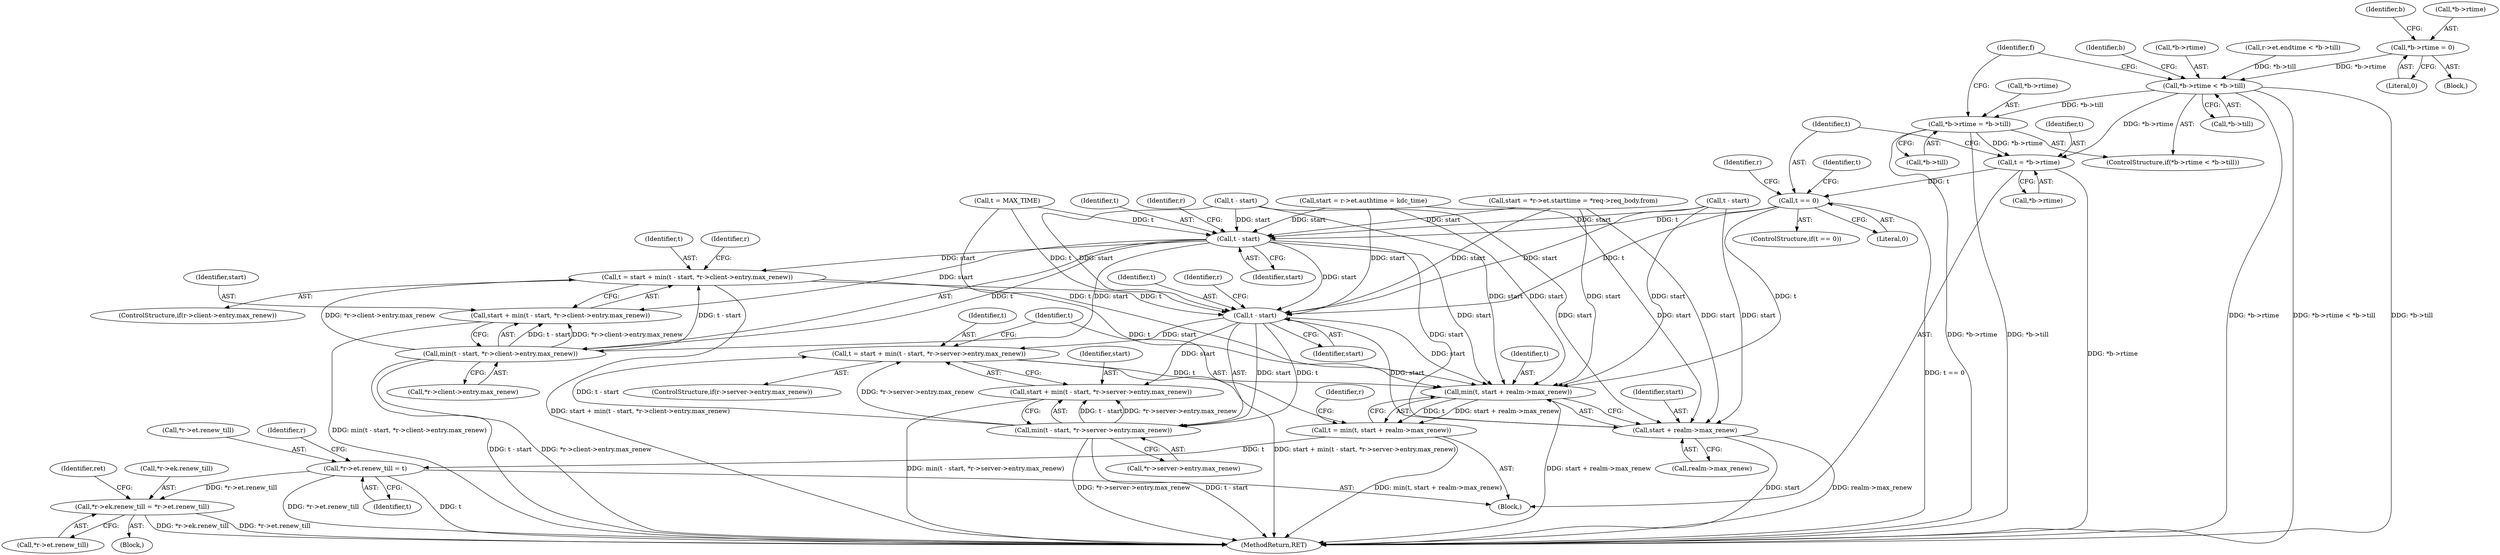 digraph "0_heimdal_1a6a6e462dc2ac6111f9e02c6852ddec4849b887@pointer" {
"1001500" [label="(Call,*b->rtime = 0)"];
"1001507" [label="(Call,*b->rtime < *b->till)"];
"1001516" [label="(Call,*b->rtime = *b->till)"];
"1001534" [label="(Call,t = *b->rtime)"];
"1001541" [label="(Call,t == 0)"];
"1001560" [label="(Call,t - start)"];
"1001555" [label="(Call,t = start + min(t - start, *r->client->entry.max_renew))"];
"1001584" [label="(Call,t - start)"];
"1001579" [label="(Call,t = start + min(t - start, *r->server->entry.max_renew))"];
"1001597" [label="(Call,min(t, start + realm->max_renew))"];
"1001595" [label="(Call,t = min(t, start + realm->max_renew))"];
"1001610" [label="(Call,*r->et.renew_till = t)"];
"1002108" [label="(Call,*r->ek.renew_till = *r->et.renew_till)"];
"1001581" [label="(Call,start + min(t - start, *r->server->entry.max_renew))"];
"1001583" [label="(Call,min(t - start, *r->server->entry.max_renew))"];
"1001599" [label="(Call,start + realm->max_renew)"];
"1001557" [label="(Call,start + min(t - start, *r->client->entry.max_renew))"];
"1001559" [label="(Call,min(t - start, *r->client->entry.max_renew))"];
"1001510" [label="(Identifier,b)"];
"1001417" [label="(Call,t - start)"];
"1002122" [label="(Identifier,ret)"];
"1001521" [label="(Call,*b->till)"];
"1001585" [label="(Identifier,t)"];
"1001583" [label="(Call,min(t - start, *r->server->entry.max_renew))"];
"1001561" [label="(Identifier,t)"];
"1001512" [label="(Call,*b->till)"];
"1001557" [label="(Call,start + min(t - start, *r->client->entry.max_renew))"];
"1002109" [label="(Call,*r->ek.renew_till)"];
"1001441" [label="(Call,t - start)"];
"1001607" [label="(Identifier,r)"];
"1001500" [label="(Call,*b->rtime = 0)"];
"1001545" [label="(Identifier,t)"];
"1001560" [label="(Call,t - start)"];
"1001505" [label="(Literal,0)"];
"1002101" [label="(Block,)"];
"1001582" [label="(Identifier,start)"];
"1001587" [label="(Call,*r->server->entry.max_renew)"];
"1001562" [label="(Identifier,start)"];
"1001601" [label="(Call,realm->max_renew)"];
"1001528" [label="(Identifier,f)"];
"1001535" [label="(Identifier,t)"];
"1001571" [label="(ControlStructure,if(r->server->entry.max_renew))"];
"1001575" [label="(Identifier,r)"];
"1001547" [label="(ControlStructure,if(r->client->entry.max_renew))"];
"1001617" [label="(Identifier,t)"];
"1001507" [label="(Call,*b->rtime < *b->till)"];
"1001534" [label="(Call,t = *b->rtime)"];
"1001551" [label="(Identifier,r)"];
"1001541" [label="(Call,t == 0)"];
"1001536" [label="(Call,*b->rtime)"];
"1001599" [label="(Call,start + realm->max_renew)"];
"1001519" [label="(Identifier,b)"];
"1001540" [label="(ControlStructure,if(t == 0))"];
"1001596" [label="(Identifier,t)"];
"1001516" [label="(Call,*b->rtime = *b->till)"];
"1001579" [label="(Call,t = start + min(t - start, *r->server->entry.max_renew))"];
"1001610" [label="(Call,*r->et.renew_till = t)"];
"1001508" [label="(Call,*b->rtime)"];
"1001559" [label="(Call,min(t - start, *r->client->entry.max_renew))"];
"1002115" [label="(Call,*r->et.renew_till)"];
"1001595" [label="(Call,t = min(t, start + realm->max_renew))"];
"1001555" [label="(Call,t = start + min(t - start, *r->client->entry.max_renew))"];
"1001591" [label="(Identifier,r)"];
"1001581" [label="(Call,start + min(t - start, *r->server->entry.max_renew))"];
"1001611" [label="(Call,*r->et.renew_till)"];
"1001517" [label="(Call,*b->rtime)"];
"1001506" [label="(ControlStructure,if(*b->rtime < *b->till))"];
"1001543" [label="(Literal,0)"];
"1001567" [label="(Identifier,r)"];
"1001586" [label="(Identifier,start)"];
"1001597" [label="(Call,min(t, start + realm->max_renew))"];
"1001600" [label="(Identifier,start)"];
"1001558" [label="(Identifier,start)"];
"1001533" [label="(Block,)"];
"1001495" [label="(Block,)"];
"1001598" [label="(Identifier,t)"];
"1001360" [label="(Call,start = *r->et.starttime = *req->req_body.from)"];
"1002108" [label="(Call,*r->ek.renew_till = *r->et.renew_till)"];
"1001563" [label="(Call,*r->client->entry.max_renew)"];
"1001334" [label="(Call,start = r->et.authtime = kdc_time)"];
"1001473" [label="(Call,r->et.endtime < *b->till)"];
"1002698" [label="(MethodReturn,RET)"];
"1001584" [label="(Call,t - start)"];
"1001580" [label="(Identifier,t)"];
"1001622" [label="(Identifier,r)"];
"1001544" [label="(Call,t = MAX_TIME)"];
"1001542" [label="(Identifier,t)"];
"1001556" [label="(Identifier,t)"];
"1001501" [label="(Call,*b->rtime)"];
"1001500" -> "1001495"  [label="AST: "];
"1001500" -> "1001505"  [label="CFG: "];
"1001501" -> "1001500"  [label="AST: "];
"1001505" -> "1001500"  [label="AST: "];
"1001510" -> "1001500"  [label="CFG: "];
"1001500" -> "1001507"  [label="DDG: *b->rtime"];
"1001507" -> "1001506"  [label="AST: "];
"1001507" -> "1001512"  [label="CFG: "];
"1001508" -> "1001507"  [label="AST: "];
"1001512" -> "1001507"  [label="AST: "];
"1001519" -> "1001507"  [label="CFG: "];
"1001528" -> "1001507"  [label="CFG: "];
"1001507" -> "1002698"  [label="DDG: *b->till"];
"1001507" -> "1002698"  [label="DDG: *b->rtime"];
"1001507" -> "1002698"  [label="DDG: *b->rtime < *b->till"];
"1001473" -> "1001507"  [label="DDG: *b->till"];
"1001507" -> "1001516"  [label="DDG: *b->till"];
"1001507" -> "1001534"  [label="DDG: *b->rtime"];
"1001516" -> "1001506"  [label="AST: "];
"1001516" -> "1001521"  [label="CFG: "];
"1001517" -> "1001516"  [label="AST: "];
"1001521" -> "1001516"  [label="AST: "];
"1001528" -> "1001516"  [label="CFG: "];
"1001516" -> "1002698"  [label="DDG: *b->rtime"];
"1001516" -> "1002698"  [label="DDG: *b->till"];
"1001516" -> "1001534"  [label="DDG: *b->rtime"];
"1001534" -> "1001533"  [label="AST: "];
"1001534" -> "1001536"  [label="CFG: "];
"1001535" -> "1001534"  [label="AST: "];
"1001536" -> "1001534"  [label="AST: "];
"1001542" -> "1001534"  [label="CFG: "];
"1001534" -> "1002698"  [label="DDG: *b->rtime"];
"1001534" -> "1001541"  [label="DDG: t"];
"1001541" -> "1001540"  [label="AST: "];
"1001541" -> "1001543"  [label="CFG: "];
"1001542" -> "1001541"  [label="AST: "];
"1001543" -> "1001541"  [label="AST: "];
"1001545" -> "1001541"  [label="CFG: "];
"1001551" -> "1001541"  [label="CFG: "];
"1001541" -> "1002698"  [label="DDG: t == 0"];
"1001541" -> "1001560"  [label="DDG: t"];
"1001541" -> "1001584"  [label="DDG: t"];
"1001541" -> "1001597"  [label="DDG: t"];
"1001560" -> "1001559"  [label="AST: "];
"1001560" -> "1001562"  [label="CFG: "];
"1001561" -> "1001560"  [label="AST: "];
"1001562" -> "1001560"  [label="AST: "];
"1001567" -> "1001560"  [label="CFG: "];
"1001560" -> "1001555"  [label="DDG: start"];
"1001560" -> "1001557"  [label="DDG: start"];
"1001560" -> "1001559"  [label="DDG: t"];
"1001560" -> "1001559"  [label="DDG: start"];
"1001544" -> "1001560"  [label="DDG: t"];
"1001334" -> "1001560"  [label="DDG: start"];
"1001360" -> "1001560"  [label="DDG: start"];
"1001441" -> "1001560"  [label="DDG: start"];
"1001417" -> "1001560"  [label="DDG: start"];
"1001560" -> "1001584"  [label="DDG: start"];
"1001560" -> "1001597"  [label="DDG: start"];
"1001560" -> "1001599"  [label="DDG: start"];
"1001555" -> "1001547"  [label="AST: "];
"1001555" -> "1001557"  [label="CFG: "];
"1001556" -> "1001555"  [label="AST: "];
"1001557" -> "1001555"  [label="AST: "];
"1001575" -> "1001555"  [label="CFG: "];
"1001555" -> "1002698"  [label="DDG: start + min(t - start, *r->client->entry.max_renew)"];
"1001559" -> "1001555"  [label="DDG: t - start"];
"1001559" -> "1001555"  [label="DDG: *r->client->entry.max_renew"];
"1001555" -> "1001584"  [label="DDG: t"];
"1001555" -> "1001597"  [label="DDG: t"];
"1001584" -> "1001583"  [label="AST: "];
"1001584" -> "1001586"  [label="CFG: "];
"1001585" -> "1001584"  [label="AST: "];
"1001586" -> "1001584"  [label="AST: "];
"1001591" -> "1001584"  [label="CFG: "];
"1001584" -> "1001579"  [label="DDG: start"];
"1001584" -> "1001581"  [label="DDG: start"];
"1001584" -> "1001583"  [label="DDG: t"];
"1001584" -> "1001583"  [label="DDG: start"];
"1001544" -> "1001584"  [label="DDG: t"];
"1001334" -> "1001584"  [label="DDG: start"];
"1001360" -> "1001584"  [label="DDG: start"];
"1001441" -> "1001584"  [label="DDG: start"];
"1001417" -> "1001584"  [label="DDG: start"];
"1001584" -> "1001597"  [label="DDG: start"];
"1001584" -> "1001599"  [label="DDG: start"];
"1001579" -> "1001571"  [label="AST: "];
"1001579" -> "1001581"  [label="CFG: "];
"1001580" -> "1001579"  [label="AST: "];
"1001581" -> "1001579"  [label="AST: "];
"1001596" -> "1001579"  [label="CFG: "];
"1001579" -> "1002698"  [label="DDG: start + min(t - start, *r->server->entry.max_renew)"];
"1001583" -> "1001579"  [label="DDG: t - start"];
"1001583" -> "1001579"  [label="DDG: *r->server->entry.max_renew"];
"1001579" -> "1001597"  [label="DDG: t"];
"1001597" -> "1001595"  [label="AST: "];
"1001597" -> "1001599"  [label="CFG: "];
"1001598" -> "1001597"  [label="AST: "];
"1001599" -> "1001597"  [label="AST: "];
"1001595" -> "1001597"  [label="CFG: "];
"1001597" -> "1002698"  [label="DDG: start + realm->max_renew"];
"1001597" -> "1001595"  [label="DDG: t"];
"1001597" -> "1001595"  [label="DDG: start + realm->max_renew"];
"1001544" -> "1001597"  [label="DDG: t"];
"1001334" -> "1001597"  [label="DDG: start"];
"1001360" -> "1001597"  [label="DDG: start"];
"1001441" -> "1001597"  [label="DDG: start"];
"1001417" -> "1001597"  [label="DDG: start"];
"1001595" -> "1001533"  [label="AST: "];
"1001596" -> "1001595"  [label="AST: "];
"1001607" -> "1001595"  [label="CFG: "];
"1001595" -> "1002698"  [label="DDG: min(t, start + realm->max_renew)"];
"1001595" -> "1001610"  [label="DDG: t"];
"1001610" -> "1001533"  [label="AST: "];
"1001610" -> "1001617"  [label="CFG: "];
"1001611" -> "1001610"  [label="AST: "];
"1001617" -> "1001610"  [label="AST: "];
"1001622" -> "1001610"  [label="CFG: "];
"1001610" -> "1002698"  [label="DDG: *r->et.renew_till"];
"1001610" -> "1002698"  [label="DDG: t"];
"1001610" -> "1002108"  [label="DDG: *r->et.renew_till"];
"1002108" -> "1002101"  [label="AST: "];
"1002108" -> "1002115"  [label="CFG: "];
"1002109" -> "1002108"  [label="AST: "];
"1002115" -> "1002108"  [label="AST: "];
"1002122" -> "1002108"  [label="CFG: "];
"1002108" -> "1002698"  [label="DDG: *r->ek.renew_till"];
"1002108" -> "1002698"  [label="DDG: *r->et.renew_till"];
"1001581" -> "1001583"  [label="CFG: "];
"1001582" -> "1001581"  [label="AST: "];
"1001583" -> "1001581"  [label="AST: "];
"1001581" -> "1002698"  [label="DDG: min(t - start, *r->server->entry.max_renew)"];
"1001583" -> "1001581"  [label="DDG: t - start"];
"1001583" -> "1001581"  [label="DDG: *r->server->entry.max_renew"];
"1001583" -> "1001587"  [label="CFG: "];
"1001587" -> "1001583"  [label="AST: "];
"1001583" -> "1002698"  [label="DDG: *r->server->entry.max_renew"];
"1001583" -> "1002698"  [label="DDG: t - start"];
"1001599" -> "1001601"  [label="CFG: "];
"1001600" -> "1001599"  [label="AST: "];
"1001601" -> "1001599"  [label="AST: "];
"1001599" -> "1002698"  [label="DDG: start"];
"1001599" -> "1002698"  [label="DDG: realm->max_renew"];
"1001334" -> "1001599"  [label="DDG: start"];
"1001360" -> "1001599"  [label="DDG: start"];
"1001441" -> "1001599"  [label="DDG: start"];
"1001417" -> "1001599"  [label="DDG: start"];
"1001557" -> "1001559"  [label="CFG: "];
"1001558" -> "1001557"  [label="AST: "];
"1001559" -> "1001557"  [label="AST: "];
"1001557" -> "1002698"  [label="DDG: min(t - start, *r->client->entry.max_renew)"];
"1001559" -> "1001557"  [label="DDG: t - start"];
"1001559" -> "1001557"  [label="DDG: *r->client->entry.max_renew"];
"1001559" -> "1001563"  [label="CFG: "];
"1001563" -> "1001559"  [label="AST: "];
"1001559" -> "1002698"  [label="DDG: *r->client->entry.max_renew"];
"1001559" -> "1002698"  [label="DDG: t - start"];
}
